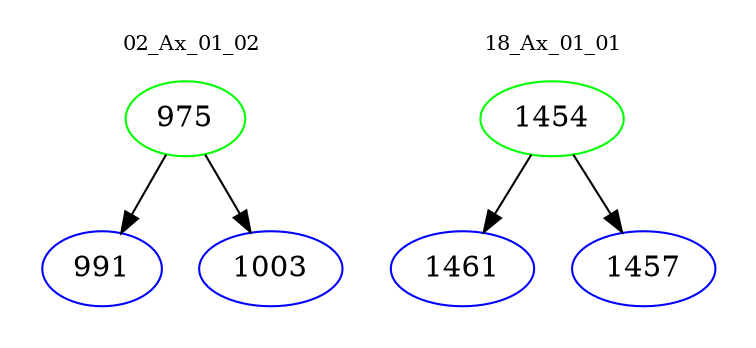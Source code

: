 digraph{
subgraph cluster_0 {
color = white
label = "02_Ax_01_02";
fontsize=10;
T0_975 [label="975", color="green"]
T0_975 -> T0_991 [color="black"]
T0_991 [label="991", color="blue"]
T0_975 -> T0_1003 [color="black"]
T0_1003 [label="1003", color="blue"]
}
subgraph cluster_1 {
color = white
label = "18_Ax_01_01";
fontsize=10;
T1_1454 [label="1454", color="green"]
T1_1454 -> T1_1461 [color="black"]
T1_1461 [label="1461", color="blue"]
T1_1454 -> T1_1457 [color="black"]
T1_1457 [label="1457", color="blue"]
}
}
